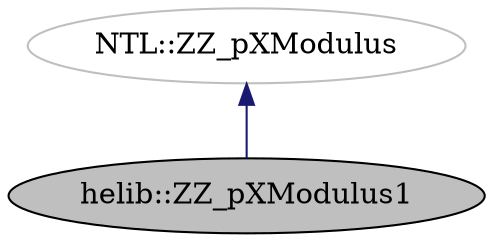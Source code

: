 digraph "helib::ZZ_pXModulus1"
{
  N2 [label="helib::ZZ_pXModulus1",color="black", fillcolor="grey75", style="filled", fontcolor="black"];
  N3 -> N2 [dir="back",color="midnightblue",style="solid"];
  N3 [label="NTL::ZZ_pXModulus",color="grey75", fillcolor="white", style="filled"];
}
digraph "helib::ZZ_pXModulus1"
{
  N0 [label="helib::ZZ_pXModulus1",color="black", fillcolor="grey75", style="filled", fontcolor="black"];
  N1 -> N0 [dir="back",color="midnightblue",style="solid"];
  N1 [label="NTL::ZZ_pXModulus",color="grey75", fillcolor="white", style="filled"];
}
